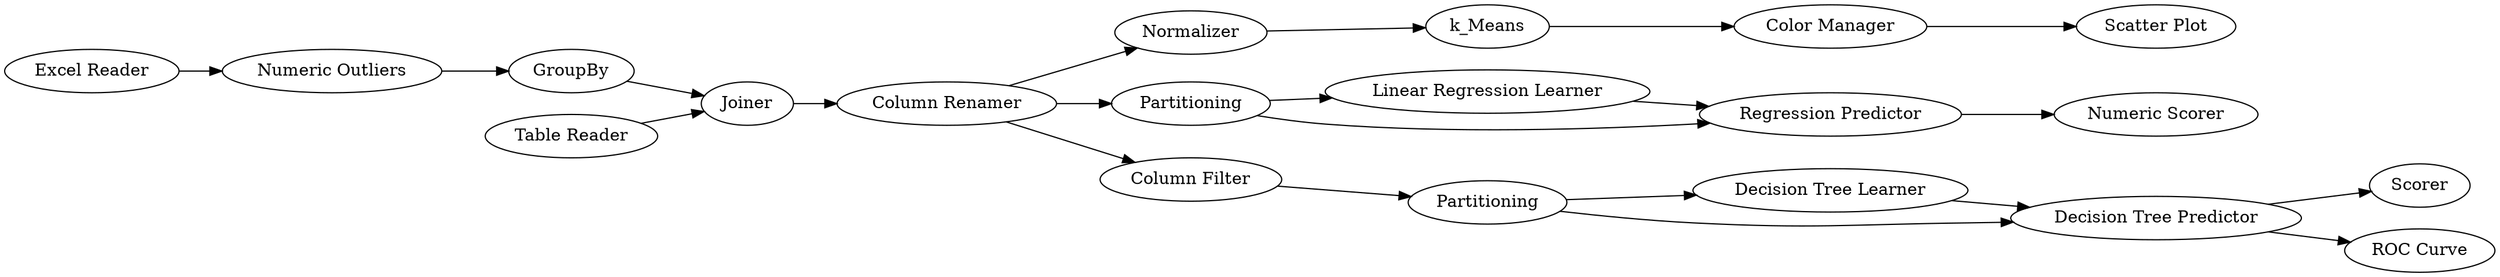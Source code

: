 digraph {
	437 -> 512
	512 -> 509
	459 -> 460
	451 -> 449
	430 -> 436
	509 -> 511
	450 -> 446
	436 -> 437
	449 -> 515
	437 -> 459
	461 -> 462
	437 -> 450
	434 -> 430
	446 -> 449
	1 -> 434
	446 -> 451
	460 -> 461
	449 -> 516
	435 -> 436
	459 -> 461
	511 -> 510
	459 [label=Partitioning]
	449 [label="Decision Tree Predictor"]
	511 [label="Color Manager"]
	509 [label=k_Means]
	461 [label="Regression Predictor"]
	462 [label="Numeric Scorer"]
	436 [label=Joiner]
	451 [label="Decision Tree Learner"]
	437 [label="Column Renamer"]
	450 [label="Column Filter"]
	510 [label="Scatter Plot"]
	434 [label="Numeric Outliers"]
	1 [label="Excel Reader"]
	446 [label=Partitioning]
	512 [label=Normalizer]
	430 [label=GroupBy]
	515 [label=Scorer]
	435 [label="Table Reader"]
	516 [label="ROC Curve"]
	460 [label="Linear Regression Learner"]
	rankdir=LR
}
